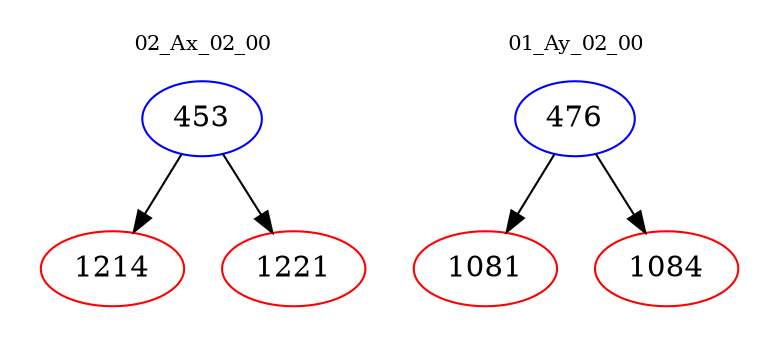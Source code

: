 digraph{
subgraph cluster_0 {
color = white
label = "02_Ax_02_00";
fontsize=10;
T0_453 [label="453", color="blue"]
T0_453 -> T0_1214 [color="black"]
T0_1214 [label="1214", color="red"]
T0_453 -> T0_1221 [color="black"]
T0_1221 [label="1221", color="red"]
}
subgraph cluster_1 {
color = white
label = "01_Ay_02_00";
fontsize=10;
T1_476 [label="476", color="blue"]
T1_476 -> T1_1081 [color="black"]
T1_1081 [label="1081", color="red"]
T1_476 -> T1_1084 [color="black"]
T1_1084 [label="1084", color="red"]
}
}
